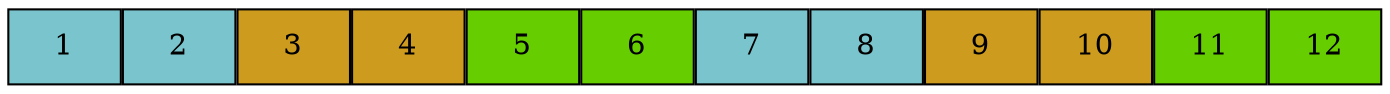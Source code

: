 digraph block_rr {

    node [shape = record];
    nodesep = 0;

    1   [style = filled, fillcolor = cadetblue3];
    2   [style = filled, fillcolor = cadetblue3];

    3   [style = filled, fillcolor = goldenrod3];
    4   [style = filled, fillcolor = goldenrod3];

    5   [style = filled, fillcolor = chartreuse3];
    6   [style = filled, fillcolor = chartreuse3];

    7   [style = filled, fillcolor = cadetblue3];
    8   [style = filled, fillcolor = cadetblue3];

    9   [style = filled, fillcolor = goldenrod3];
    10  [style = filled, fillcolor = goldenrod3];

    11  [style = filled, fillcolor = chartreuse3];
    12  [style = filled, fillcolor = chartreuse3];
}
